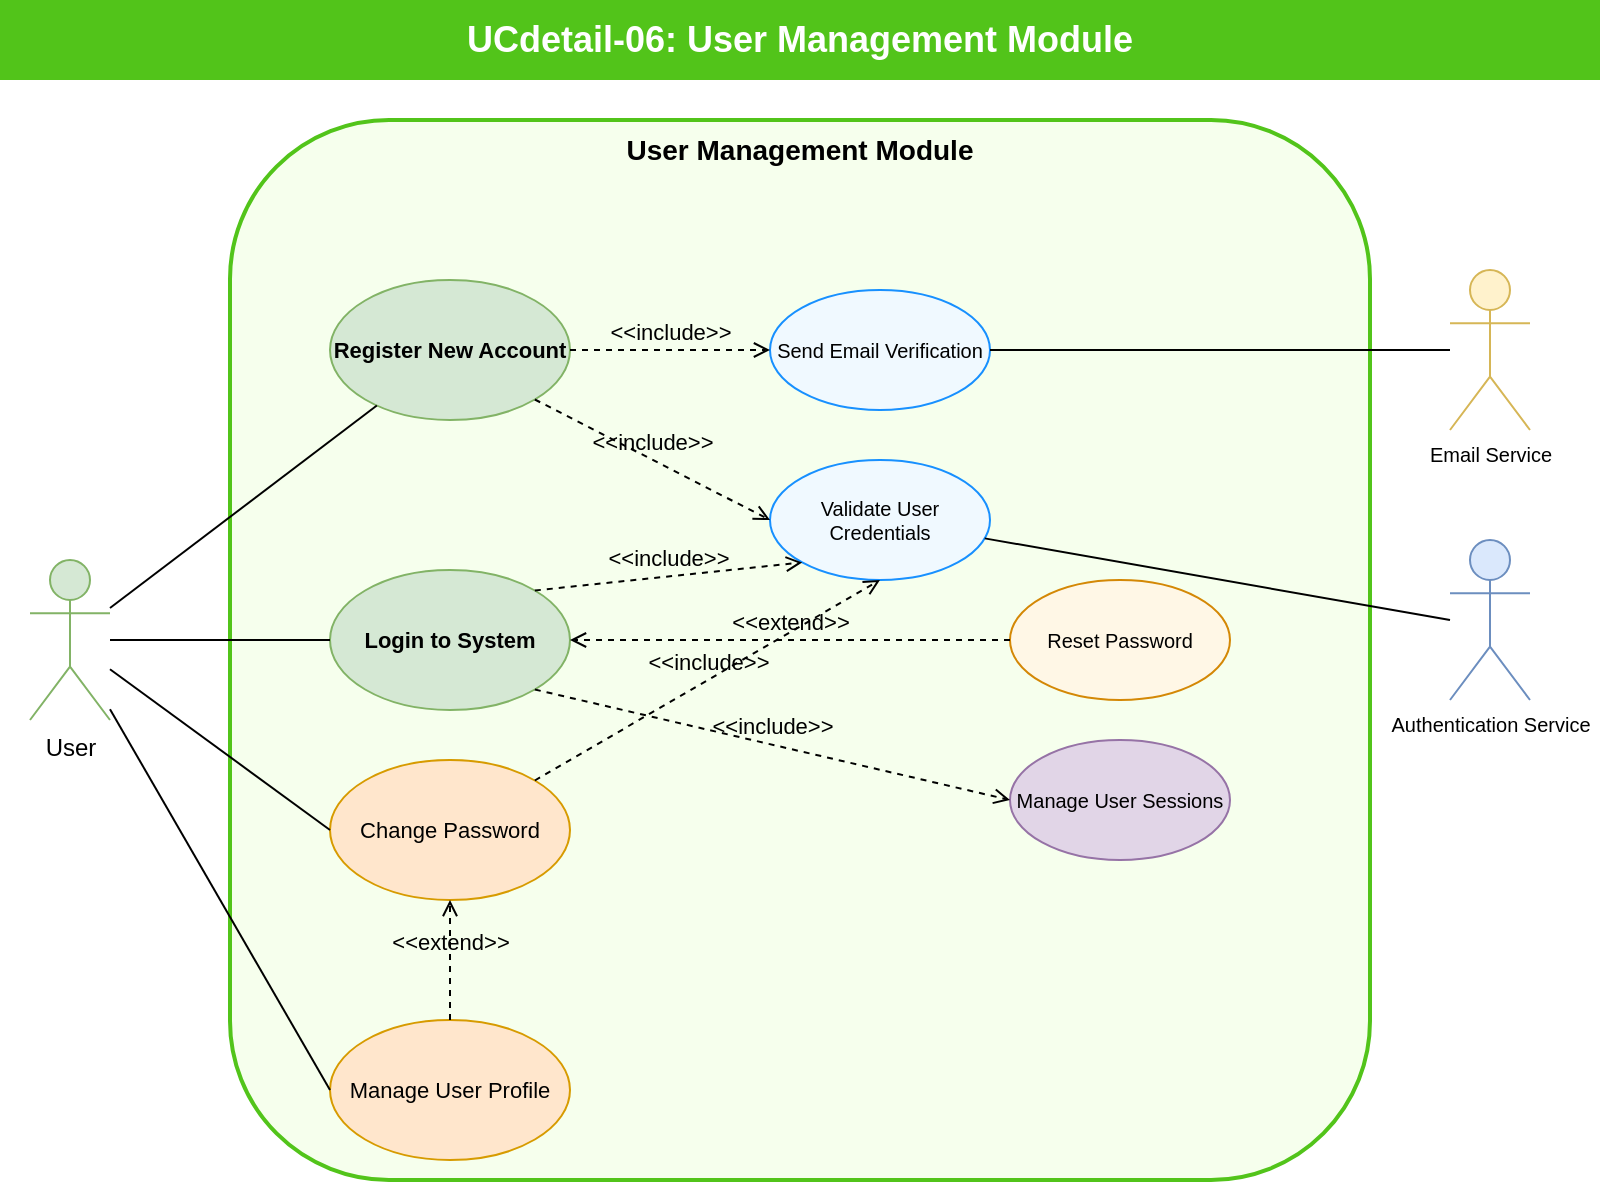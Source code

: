 <mxfile>
    <diagram name="UCdetail-06: User Management Module" id="ucdetail-06">
        <mxGraphModel dx="975" dy="424" grid="1" gridSize="10" guides="1" tooltips="1" connect="1" arrows="1" fold="1" page="1" pageScale="1" pageWidth="1200" pageHeight="800" math="0" shadow="0">
            <root>
                <mxCell id="0"/>
                <mxCell id="1" parent="0"/>
                <mxCell id="title" value="UCdetail-06: User Management Module" style="text;html=1;align=center;verticalAlign=middle;whiteSpace=wrap;rounded=0;fontSize=18;fontStyle=1;fillColor=#52c41a;fontColor=#ffffff" parent="1" vertex="1">
                    <mxGeometry x="35" y="20" width="800" height="40" as="geometry"/>
                </mxCell>
                <mxCell id="system-boundary" value="User Management Module" style="rounded=1;whiteSpace=wrap;html=1;fontSize=14;fontStyle=1;fillColor=#f6ffed;strokeColor=#52c41a;strokeWidth=2;verticalAlign=top" parent="1" vertex="1">
                    <mxGeometry x="150" y="80" width="570" height="530" as="geometry"/>
                </mxCell>
                <mxCell id="user" value="User" style="shape=umlActor;verticalLabelPosition=bottom;verticalAlign=top;html=1;outlineConnect=0;fontSize=12;fillColor=#d5e8d4;strokeColor=#82b366" parent="1" vertex="1">
                    <mxGeometry x="50" y="300" width="40" height="80" as="geometry"/>
                </mxCell>
                <mxCell id="auth-service" value="Authentication Service" style="shape=umlActor;verticalLabelPosition=bottom;verticalAlign=top;html=1;outlineConnect=0;fontSize=10;fillColor=#dae8fc;strokeColor=#6c8ebf" parent="1" vertex="1">
                    <mxGeometry x="760" y="290" width="40" height="80" as="geometry"/>
                </mxCell>
                <mxCell id="email-service" value="Email Service" style="shape=umlActor;verticalLabelPosition=bottom;verticalAlign=top;html=1;outlineConnect=0;fontSize=10;fillColor=#fff2cc;strokeColor=#d6b656" parent="1" vertex="1">
                    <mxGeometry x="760" y="155" width="40" height="80" as="geometry"/>
                </mxCell>
                <mxCell id="register-account" value="Register New Account" style="ellipse;whiteSpace=wrap;html=1;fontSize=11;fillColor=#d5e8d4;strokeColor=#82b366;fontStyle=1" parent="1" vertex="1">
                    <mxGeometry x="200" y="160" width="120" height="70" as="geometry"/>
                </mxCell>
                <mxCell id="login" value="Login to System" style="ellipse;whiteSpace=wrap;html=1;fontSize=11;fillColor=#d5e8d4;strokeColor=#82b366;fontStyle=1" parent="1" vertex="1">
                    <mxGeometry x="200" y="305" width="120" height="70" as="geometry"/>
                </mxCell>
                <mxCell id="manage-profile" value="Manage User Profile" style="ellipse;whiteSpace=wrap;html=1;fontSize=11;fillColor=#ffe6cc;strokeColor=#d79b00" parent="1" vertex="1">
                    <mxGeometry x="200" y="530" width="120" height="70" as="geometry"/>
                </mxCell>
                <mxCell id="change-password" value="Change Password" style="ellipse;whiteSpace=wrap;html=1;fontSize=11;fillColor=#ffe6cc;strokeColor=#d79b00" parent="1" vertex="1">
                    <mxGeometry x="200" y="400" width="120" height="70" as="geometry"/>
                </mxCell>
                <mxCell id="validate-credentials" value="Validate User Credentials" style="ellipse;whiteSpace=wrap;html=1;fontSize=10;fillColor=#f0f9ff;strokeColor=#1890ff" parent="1" vertex="1">
                    <mxGeometry x="420" y="250" width="110" height="60" as="geometry"/>
                </mxCell>
                <mxCell id="send-verification" value="Send Email Verification" style="ellipse;whiteSpace=wrap;html=1;fontSize=10;fillColor=#f0f9ff;strokeColor=#1890ff" parent="1" vertex="1">
                    <mxGeometry x="420" y="165" width="110" height="60" as="geometry"/>
                </mxCell>
                <mxCell id="reset-password" value="Reset Password" style="ellipse;whiteSpace=wrap;html=1;fontSize=10;fillColor=#fff7e6;strokeColor=#d48806" parent="1" vertex="1">
                    <mxGeometry x="540" y="310" width="110" height="60" as="geometry"/>
                </mxCell>
                <mxCell id="manage-sessions" value="Manage User Sessions" style="ellipse;whiteSpace=wrap;html=1;fontSize=10;fillColor=#e1d5e7;strokeColor=#9673a6" parent="1" vertex="1">
                    <mxGeometry x="540" y="390" width="110" height="60" as="geometry"/>
                </mxCell>
                <mxCell id="user-register" value="" style="endArrow=none;html=1;rounded=0;fontSize=12;startSize=8;endSize=8;exitX=1;exitY=0.3;" parent="1" source="user" target="register-account" edge="1">
                    <mxGeometry width="50" height="50" relative="1" as="geometry">
                        <mxPoint x="400" y="400" as="sourcePoint"/>
                        <mxPoint x="450" y="350" as="targetPoint"/>
                    </mxGeometry>
                </mxCell>
                <mxCell id="user-login" value="" style="endArrow=none;html=1;rounded=0;fontSize=12;startSize=8;endSize=8;exitX=1;exitY=0.5;" parent="1" source="user" target="login" edge="1">
                    <mxGeometry width="50" height="50" relative="1" as="geometry">
                        <mxPoint x="400" y="400" as="sourcePoint"/>
                        <mxPoint x="450" y="350" as="targetPoint"/>
                    </mxGeometry>
                </mxCell>
                <mxCell id="auth-service-connection" value="" style="endArrow=none;html=1;rounded=0;fontSize=12;startSize=8;endSize=8;exitX=0;exitY=0.5;" parent="1" source="auth-service" target="validate-credentials" edge="1">
                    <mxGeometry width="50" height="50" relative="1" as="geometry">
                        <mxPoint x="400" y="400" as="sourcePoint"/>
                        <mxPoint x="450" y="350" as="targetPoint"/>
                    </mxGeometry>
                </mxCell>
                <mxCell id="email-service-connection" value="" style="endArrow=none;html=1;rounded=0;fontSize=12;startSize=8;endSize=8;exitX=0;exitY=0.5;" parent="1" source="email-service" target="send-verification" edge="1">
                    <mxGeometry width="50" height="50" relative="1" as="geometry">
                        <mxPoint x="400" y="400" as="sourcePoint"/>
                        <mxPoint x="450" y="350" as="targetPoint"/>
                    </mxGeometry>
                </mxCell>
                <mxCell id="2" value="&amp;lt;&amp;lt;include&amp;gt;&amp;gt;" style="html=1;verticalAlign=bottom;labelBackgroundColor=none;endArrow=open;endFill=0;dashed=1;exitX=1;exitY=1;exitDx=0;exitDy=0;entryX=0;entryY=0.5;entryDx=0;entryDy=0;" parent="1" source="register-account" target="validate-credentials" edge="1">
                    <mxGeometry width="160" relative="1" as="geometry">
                        <mxPoint x="290" y="260" as="sourcePoint"/>
                        <mxPoint x="450" y="260" as="targetPoint"/>
                    </mxGeometry>
                </mxCell>
                <mxCell id="5" value="&amp;lt;&amp;lt;include&amp;gt;&amp;gt;" style="html=1;verticalAlign=bottom;labelBackgroundColor=none;endArrow=open;endFill=0;dashed=1;exitX=1;exitY=0.5;exitDx=0;exitDy=0;entryX=0;entryY=0.5;entryDx=0;entryDy=0;" parent="1" source="register-account" target="send-verification" edge="1">
                    <mxGeometry width="160" relative="1" as="geometry">
                        <mxPoint x="330" y="205" as="sourcePoint"/>
                        <mxPoint x="440" y="205" as="targetPoint"/>
                    </mxGeometry>
                </mxCell>
                <mxCell id="6" value="&amp;lt;&amp;lt;include&amp;gt;&amp;gt;" style="html=1;verticalAlign=bottom;labelBackgroundColor=none;endArrow=open;endFill=0;dashed=1;exitX=1;exitY=0;exitDx=0;exitDy=0;entryX=0;entryY=1;entryDx=0;entryDy=0;" parent="1" source="login" target="validate-credentials" edge="1">
                    <mxGeometry width="160" relative="1" as="geometry">
                        <mxPoint x="330" y="205" as="sourcePoint"/>
                        <mxPoint x="440" y="205" as="targetPoint"/>
                    </mxGeometry>
                </mxCell>
                <mxCell id="7" value="&amp;lt;&amp;lt;include&amp;gt;&amp;gt;" style="html=1;verticalAlign=bottom;labelBackgroundColor=none;endArrow=open;endFill=0;dashed=1;exitX=1;exitY=1;exitDx=0;exitDy=0;entryX=0;entryY=0.5;entryDx=0;entryDy=0;" parent="1" source="login" target="manage-sessions" edge="1">
                    <mxGeometry width="160" relative="1" as="geometry">
                        <mxPoint x="313" y="325" as="sourcePoint"/>
                        <mxPoint x="446" y="311" as="targetPoint"/>
                    </mxGeometry>
                </mxCell>
                <mxCell id="8" value="" style="endArrow=none;html=1;rounded=0;fontSize=12;startSize=8;endSize=8;entryX=0;entryY=0.5;entryDx=0;entryDy=0;" parent="1" source="user" target="change-password" edge="1">
                    <mxGeometry width="50" height="50" relative="1" as="geometry">
                        <mxPoint x="110" y="400" as="sourcePoint"/>
                        <mxPoint x="210" y="350" as="targetPoint"/>
                    </mxGeometry>
                </mxCell>
                <mxCell id="9" value="&amp;lt;&amp;lt;include&amp;gt;&amp;gt;" style="html=1;verticalAlign=bottom;labelBackgroundColor=none;endArrow=open;endFill=0;dashed=1;exitX=1;exitY=0;exitDx=0;exitDy=0;entryX=0.5;entryY=1;entryDx=0;entryDy=0;" parent="1" source="change-password" target="validate-credentials" edge="1">
                    <mxGeometry width="160" relative="1" as="geometry">
                        <mxPoint x="313" y="325" as="sourcePoint"/>
                        <mxPoint x="446" y="311" as="targetPoint"/>
                    </mxGeometry>
                </mxCell>
                <mxCell id="10" value="&amp;lt;&amp;lt;extend&amp;gt;&amp;gt;" style="html=1;verticalAlign=bottom;labelBackgroundColor=none;endArrow=open;endFill=0;dashed=1;exitX=0;exitY=0.5;exitDx=0;exitDy=0;entryX=1;entryY=0.5;entryDx=0;entryDy=0;" parent="1" source="reset-password" target="login" edge="1">
                    <mxGeometry width="160" relative="1" as="geometry">
                        <mxPoint x="550" y="340" as="sourcePoint"/>
                        <mxPoint x="710" y="340" as="targetPoint"/>
                    </mxGeometry>
                </mxCell>
                <mxCell id="11" value="" style="endArrow=none;html=1;rounded=0;fontSize=12;startSize=8;endSize=8;entryX=0;entryY=0.5;entryDx=0;entryDy=0;" parent="1" source="user" target="manage-profile" edge="1">
                    <mxGeometry width="50" height="50" relative="1" as="geometry">
                        <mxPoint x="100" y="365" as="sourcePoint"/>
                        <mxPoint x="210" y="445" as="targetPoint"/>
                    </mxGeometry>
                </mxCell>
                <mxCell id="12" value="&amp;lt;&amp;lt;extend&amp;gt;&amp;gt;" style="html=1;verticalAlign=bottom;labelBackgroundColor=none;endArrow=open;endFill=0;dashed=1;exitX=0.5;exitY=0;exitDx=0;exitDy=0;entryX=0.5;entryY=1;entryDx=0;entryDy=0;" parent="1" source="manage-profile" target="change-password" edge="1">
                    <mxGeometry width="160" relative="1" as="geometry">
                        <mxPoint x="330" y="350" as="sourcePoint"/>
                        <mxPoint x="550" y="350" as="targetPoint"/>
                    </mxGeometry>
                </mxCell>
            </root>
        </mxGraphModel>
    </diagram>
</mxfile>
